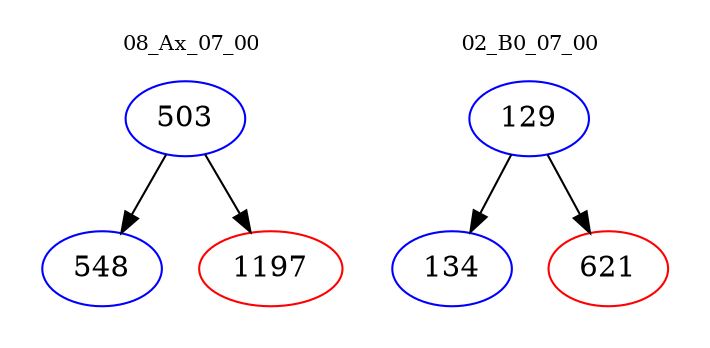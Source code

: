 digraph{
subgraph cluster_0 {
color = white
label = "08_Ax_07_00";
fontsize=10;
T0_503 [label="503", color="blue"]
T0_503 -> T0_548 [color="black"]
T0_548 [label="548", color="blue"]
T0_503 -> T0_1197 [color="black"]
T0_1197 [label="1197", color="red"]
}
subgraph cluster_1 {
color = white
label = "02_B0_07_00";
fontsize=10;
T1_129 [label="129", color="blue"]
T1_129 -> T1_134 [color="black"]
T1_134 [label="134", color="blue"]
T1_129 -> T1_621 [color="black"]
T1_621 [label="621", color="red"]
}
}

